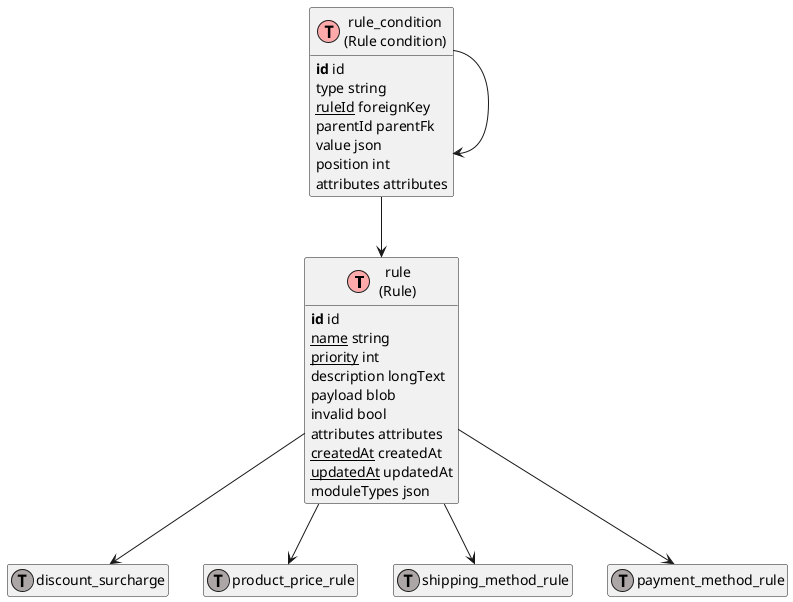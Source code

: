 @startuml
' uncomment the line below if you're using computer with a retina display
' skinparam dpi 300
!define Table(name,desc) class name as "desc" << (T,#FFAAAA) >>
!define ForeignTable(name,desc) class name as "desc" << (T,#ada6a6) >>
!define TranslationTable(name,desc) class name as "desc" << (I,#4286f4) >>
' we use bold for primary key
' green color for unique
' and underscore for not_null
!define primary_key(x) <b>x</b>
!define unique(x) <color:green>x</color>
!define not_null(x) <u>x</u>
' other tags available:
' <i></i>
' <back:COLOR></color>, where color is a color name or html color code
' (#FFAACC)
' see: http://plantuml.com/classes.html#More
hide methods
hide stereotypes
hide empty members
skinparam backgroundColor #FFFFFF

' entities

Table(ShopwareCoreContentRuleRuleDefinition, "rule\n(Rule)") {
   primary_key(id) id
   not_null(name) string
   not_null(priority) int
   description longText
   payload blob
   invalid bool
   attributes attributes
   not_null(createdAt) createdAt
   not_null(updatedAt) updatedAt
   moduleTypes json
}
Table(ShopwareCoreContentRuleAggregateRuleConditionRuleConditionDefinition, "rule_condition\n(Rule condition)") {
   primary_key(id) id
   type string
   not_null(ruleId) foreignKey
   parentId parentFk
   value json
   position int
   attributes attributes
}
ForeignTable(ShopwareCoreCheckoutDiscountSurchargeDiscountSurchargeDefinition, "discount_surcharge") {
}
ForeignTable(ShopwareCoreContentProductAggregateProductPriceRuleProductPriceRuleDefinition, "product_price_rule") {
}
ForeignTable(ShopwareCoreCheckoutShippingAggregateShippingMethodRulesShippingMethodRuleDefinition, "shipping_method_rule") {
}
ForeignTable(ShopwareCoreCheckoutPaymentAggregatePaymentMethodRulesPaymentMethodRuleDefinition, "payment_method_rule") {
}

' relationshipd

ShopwareCoreContentRuleAggregateRuleConditionRuleConditionDefinition --> ShopwareCoreContentRuleRuleDefinition
ShopwareCoreContentRuleRuleDefinition --> ShopwareCoreCheckoutDiscountSurchargeDiscountSurchargeDefinition
ShopwareCoreContentRuleRuleDefinition --> ShopwareCoreContentProductAggregateProductPriceRuleProductPriceRuleDefinition
ShopwareCoreContentRuleRuleDefinition --> ShopwareCoreCheckoutShippingAggregateShippingMethodRulesShippingMethodRuleDefinition
ShopwareCoreContentRuleRuleDefinition --> ShopwareCoreCheckoutPaymentAggregatePaymentMethodRulesPaymentMethodRuleDefinition
ShopwareCoreContentRuleAggregateRuleConditionRuleConditionDefinition --> ShopwareCoreContentRuleAggregateRuleConditionRuleConditionDefinition
@enduml

